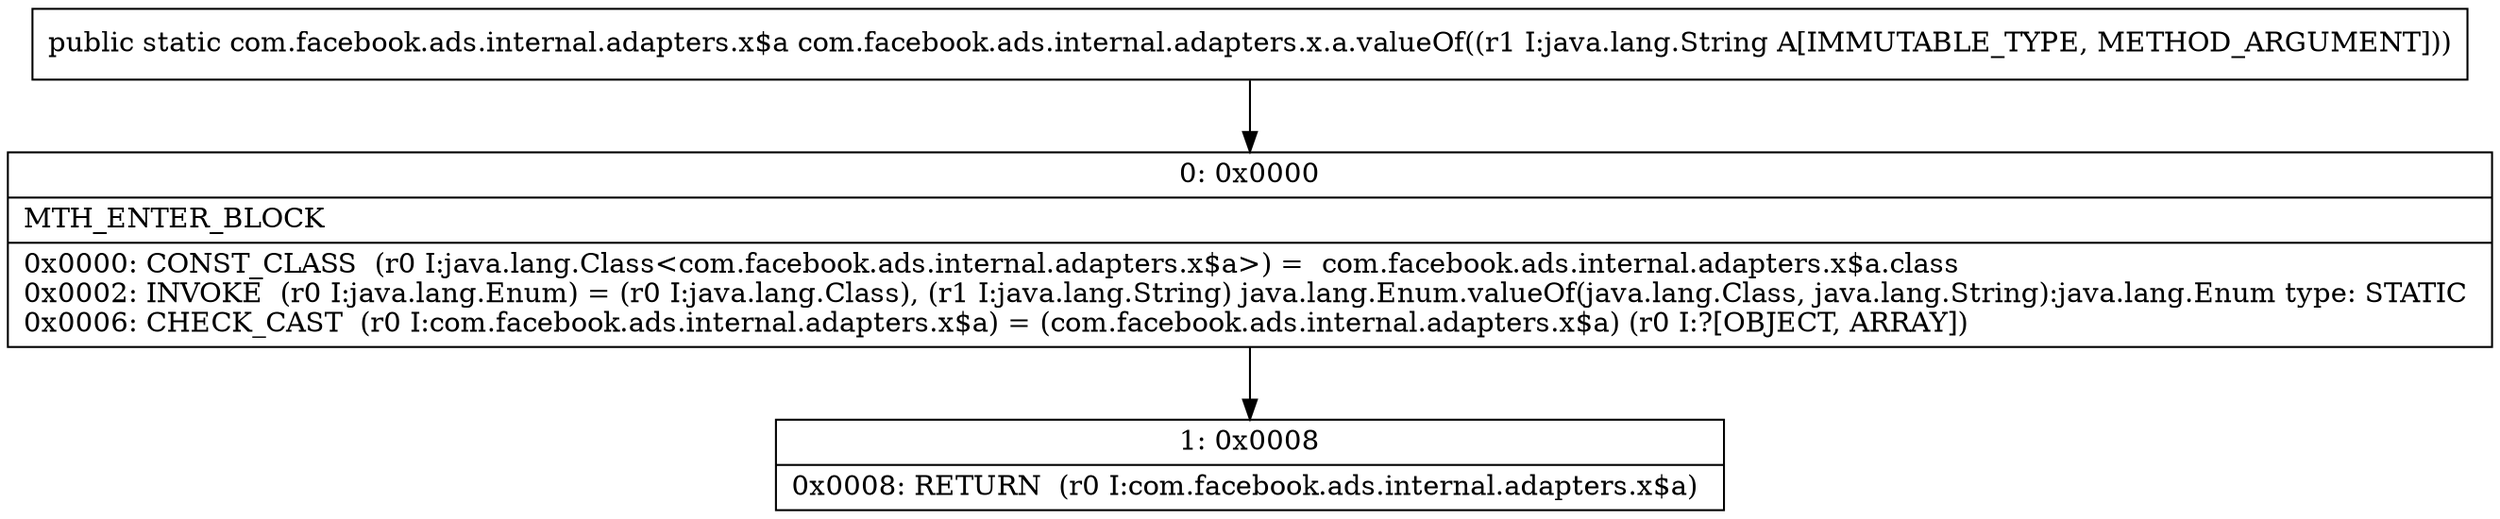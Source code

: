 digraph "CFG forcom.facebook.ads.internal.adapters.x.a.valueOf(Ljava\/lang\/String;)Lcom\/facebook\/ads\/internal\/adapters\/x$a;" {
Node_0 [shape=record,label="{0\:\ 0x0000|MTH_ENTER_BLOCK\l|0x0000: CONST_CLASS  (r0 I:java.lang.Class\<com.facebook.ads.internal.adapters.x$a\>) =  com.facebook.ads.internal.adapters.x$a.class \l0x0002: INVOKE  (r0 I:java.lang.Enum) = (r0 I:java.lang.Class), (r1 I:java.lang.String) java.lang.Enum.valueOf(java.lang.Class, java.lang.String):java.lang.Enum type: STATIC \l0x0006: CHECK_CAST  (r0 I:com.facebook.ads.internal.adapters.x$a) = (com.facebook.ads.internal.adapters.x$a) (r0 I:?[OBJECT, ARRAY]) \l}"];
Node_1 [shape=record,label="{1\:\ 0x0008|0x0008: RETURN  (r0 I:com.facebook.ads.internal.adapters.x$a) \l}"];
MethodNode[shape=record,label="{public static com.facebook.ads.internal.adapters.x$a com.facebook.ads.internal.adapters.x.a.valueOf((r1 I:java.lang.String A[IMMUTABLE_TYPE, METHOD_ARGUMENT])) }"];
MethodNode -> Node_0;
Node_0 -> Node_1;
}

